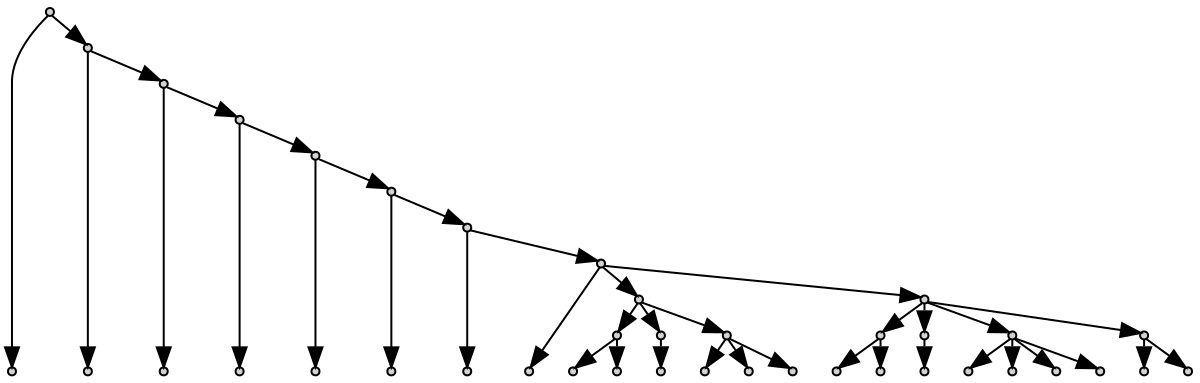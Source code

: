 digraph bct {
  ranksep="0.2 equally"
  size="8,8";
  node [color=black, fillcolor=lightgray, style=filled, shape=circle, width=0.05];

  root[label="",group=root,pos="4,4!"]

  c1[label=""]
  c2[label=""]
  c3[label=""]
  c4[label=""]
  c5[label=""]
  c6[label=""]
  c7[label=""]
  c8[label=""]
  c9[label=""]
  c10[label=""]
  c11[label=""]
  c12[label=""]
  c13[label=""]
  c14[label=""]
  c15[label=""]
  c16[label=""]
  c17[label=""]
  c18[label=""]
  c19[label=""]
  c20[label=""]
  c21[label=""]
  c22[label=""]
  c23[label=""]
  c24[label=""]
  c25[label=""]
  c26[label=""]
  c27[label=""]
  c28[label=""]
  c29[label=""]
  c30[label=""]
  c31[label=""]
  c32[label=""]
  c33[label=""]
  c34[label=""]
  c35[label=""]
  c36[label=""]
  c37[label=""]
  c38[label=""]
  c39[label=""]

  // level 1
  root -> {c1 c2};

  c2 -> {c3 c4};

  c4 -> {c5 c6};

  c6 -> {c7 c8};

  c8 -> {c9 c10};

  c10 -> {c11 c12};

  c12 -> {c13 c14};

  c14 -> {c15 c16 c17};

  c16 -> {c18 c19 c20};
  c17 -> {c21 c22 c23 c24};

  c18 -> {c25 c26};
  c19 -> {c27};
  c20 -> {c28 c29 c30};
  c21 -> {c31 c32};
  c22 -> {c33};
  c23 -> {c34 c35 c36 c37};
  c24 -> {c38 c39};

  {rank=same; c1 c3 c5 c7 c9 c11 c13 c15 c25 c26 c27 c28 c29 c30 c31 c32 c33 c34
c35 c36 c37 c38 c39};
}
